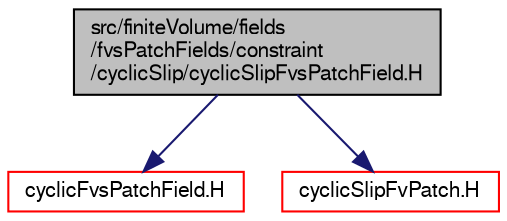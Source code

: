 digraph "src/finiteVolume/fields/fvsPatchFields/constraint/cyclicSlip/cyclicSlipFvsPatchField.H"
{
  bgcolor="transparent";
  edge [fontname="FreeSans",fontsize="10",labelfontname="FreeSans",labelfontsize="10"];
  node [fontname="FreeSans",fontsize="10",shape=record];
  Node0 [label="src/finiteVolume/fields\l/fvsPatchFields/constraint\l/cyclicSlip/cyclicSlipFvsPatchField.H",height=0.2,width=0.4,color="black", fillcolor="grey75", style="filled", fontcolor="black"];
  Node0 -> Node1 [color="midnightblue",fontsize="10",style="solid",fontname="FreeSans"];
  Node1 [label="cyclicFvsPatchField.H",height=0.2,width=0.4,color="red",URL="$a02546.html"];
  Node0 -> Node211 [color="midnightblue",fontsize="10",style="solid",fontname="FreeSans"];
  Node211 [label="cyclicSlipFvPatch.H",height=0.2,width=0.4,color="red",URL="$a03602.html"];
}
